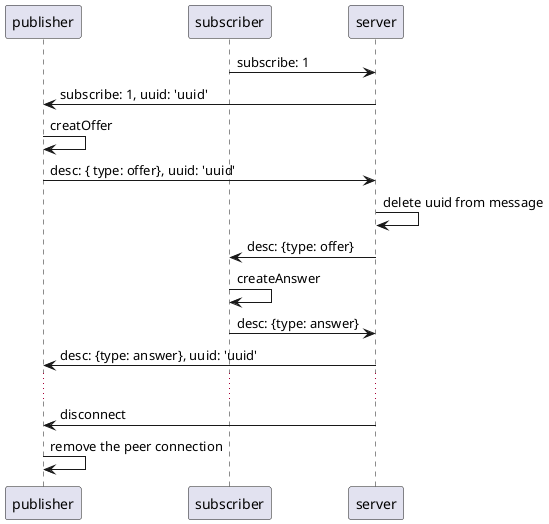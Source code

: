 @startuml
participant publisher as pub
participant subscriber as sub

sub -> server : subscribe: 1
server -> pub : subscribe: 1, uuid: 'uuid'

pub -> pub : creatOffer
pub -> server : desc: { type: offer}, uuid: 'uuid'
server -> server : delete uuid from message
server -> sub : desc: {type: offer}
sub -> sub : createAnswer
sub -> server : desc: {type: answer}
server -> pub : desc: {type: answer}, uuid: 'uuid'

...

server -> pub : disconnect
pub -> pub : remove the peer connection
@enduml
